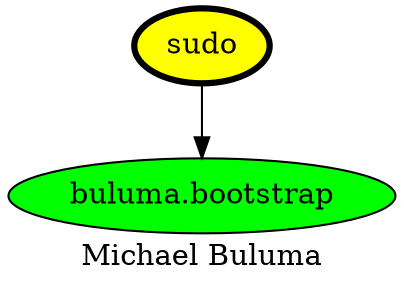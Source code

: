 digraph PhiloDilemma {
  label = "Michael Buluma" ;
  overlap=false
  {
    "sudo" [fillcolor=yellow style=filled penwidth=3]
    "buluma.bootstrap" [fillcolor=green style=filled]
  }
  "sudo" -> "buluma.bootstrap"
}
